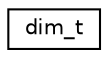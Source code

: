 digraph "Graphe hiérarchique des classes"
{
 // INTERACTIVE_SVG=YES
  edge [fontname="Helvetica",fontsize="10",labelfontname="Helvetica",labelfontsize="10"];
  node [fontname="Helvetica",fontsize="10",shape=record];
  rankdir="LR";
  Node0 [label="dim_t",height=0.2,width=0.4,color="black", fillcolor="white", style="filled",URL="$structdim__t.html"];
}

